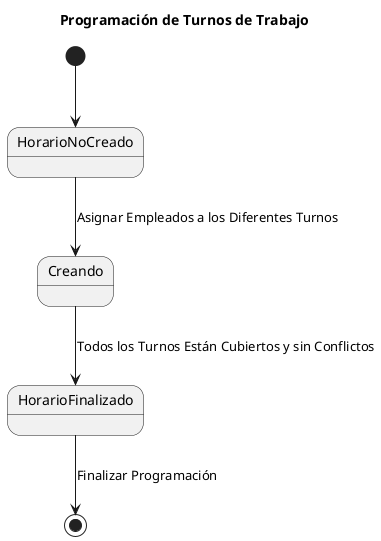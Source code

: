 @startuml
title Programación de Turnos de Trabajo

state "HorarioNoCreado" as HorarioNoCreado
state "Creando" as Creando
state "HorarioFinalizado" as HorarioFinalizado

[*] --> HorarioNoCreado
HorarioNoCreado --> Creando : Asignar Empleados a los Diferentes Turnos
Creando --> HorarioFinalizado : Todos los Turnos Están Cubiertos y sin Conflictos
HorarioFinalizado --> [*] : Finalizar Programación

@enduml
